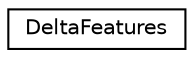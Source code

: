 digraph "Graphical Class Hierarchy"
{
  edge [fontname="Helvetica",fontsize="10",labelfontname="Helvetica",labelfontsize="10"];
  node [fontname="Helvetica",fontsize="10",shape=record];
  rankdir="LR";
  Node0 [label="DeltaFeatures",height=0.2,width=0.4,color="black", fillcolor="white", style="filled",URL="$classkaldi_1_1DeltaFeatures.html"];
}

